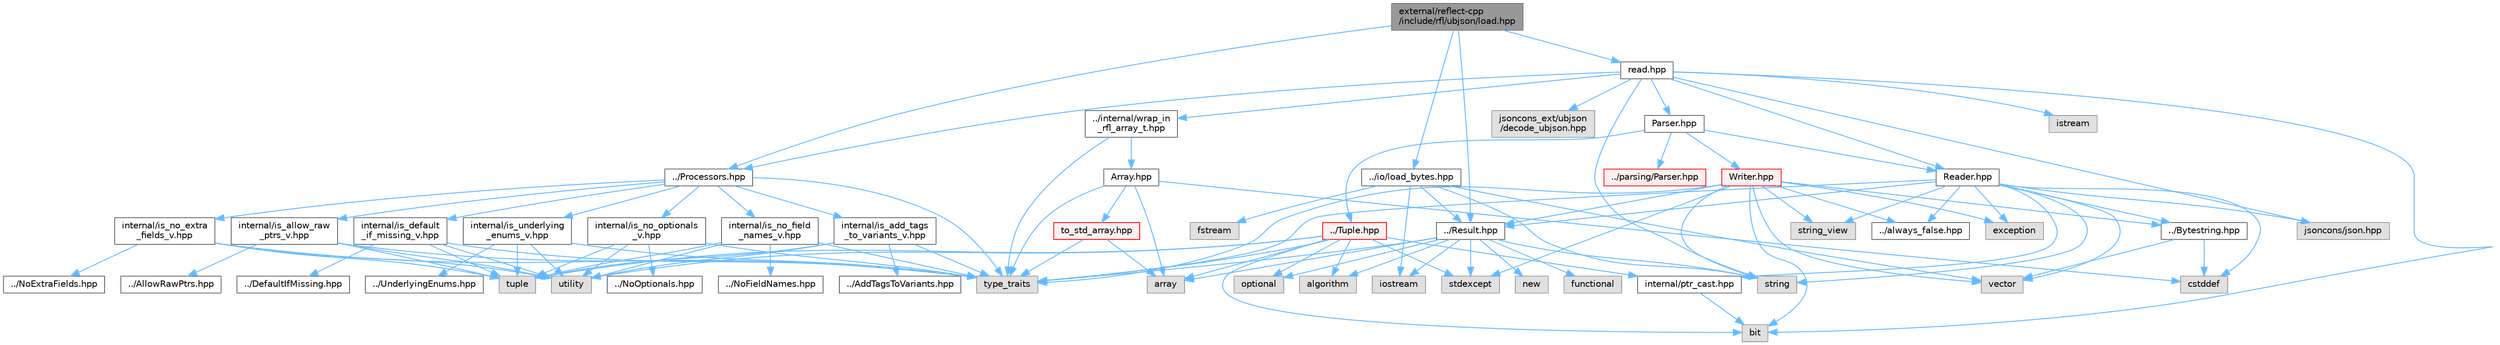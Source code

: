 digraph "external/reflect-cpp/include/rfl/ubjson/load.hpp"
{
 // LATEX_PDF_SIZE
  bgcolor="transparent";
  edge [fontname=Helvetica,fontsize=10,labelfontname=Helvetica,labelfontsize=10];
  node [fontname=Helvetica,fontsize=10,shape=box,height=0.2,width=0.4];
  Node1 [id="Node000001",label="external/reflect-cpp\l/include/rfl/ubjson/load.hpp",height=0.2,width=0.4,color="gray40", fillcolor="grey60", style="filled", fontcolor="black",tooltip=" "];
  Node1 -> Node2 [id="edge1_Node000001_Node000002",color="steelblue1",style="solid",tooltip=" "];
  Node2 [id="Node000002",label="../Processors.hpp",height=0.2,width=0.4,color="grey40", fillcolor="white", style="filled",URL="$_processors_8hpp.html",tooltip=" "];
  Node2 -> Node3 [id="edge2_Node000002_Node000003",color="steelblue1",style="solid",tooltip=" "];
  Node3 [id="Node000003",label="type_traits",height=0.2,width=0.4,color="grey60", fillcolor="#E0E0E0", style="filled",tooltip=" "];
  Node2 -> Node4 [id="edge3_Node000002_Node000004",color="steelblue1",style="solid",tooltip=" "];
  Node4 [id="Node000004",label="internal/is_add_tags\l_to_variants_v.hpp",height=0.2,width=0.4,color="grey40", fillcolor="white", style="filled",URL="$is__add__tags__to__variants__v_8hpp.html",tooltip=" "];
  Node4 -> Node5 [id="edge4_Node000004_Node000005",color="steelblue1",style="solid",tooltip=" "];
  Node5 [id="Node000005",label="tuple",height=0.2,width=0.4,color="grey60", fillcolor="#E0E0E0", style="filled",tooltip=" "];
  Node4 -> Node3 [id="edge5_Node000004_Node000003",color="steelblue1",style="solid",tooltip=" "];
  Node4 -> Node6 [id="edge6_Node000004_Node000006",color="steelblue1",style="solid",tooltip=" "];
  Node6 [id="Node000006",label="utility",height=0.2,width=0.4,color="grey60", fillcolor="#E0E0E0", style="filled",tooltip=" "];
  Node4 -> Node7 [id="edge7_Node000004_Node000007",color="steelblue1",style="solid",tooltip=" "];
  Node7 [id="Node000007",label="../AddTagsToVariants.hpp",height=0.2,width=0.4,color="grey40", fillcolor="white", style="filled",URL="$_add_tags_to_variants_8hpp.html",tooltip=" "];
  Node2 -> Node8 [id="edge8_Node000002_Node000008",color="steelblue1",style="solid",tooltip=" "];
  Node8 [id="Node000008",label="internal/is_allow_raw\l_ptrs_v.hpp",height=0.2,width=0.4,color="grey40", fillcolor="white", style="filled",URL="$is__allow__raw__ptrs__v_8hpp.html",tooltip=" "];
  Node8 -> Node5 [id="edge9_Node000008_Node000005",color="steelblue1",style="solid",tooltip=" "];
  Node8 -> Node3 [id="edge10_Node000008_Node000003",color="steelblue1",style="solid",tooltip=" "];
  Node8 -> Node6 [id="edge11_Node000008_Node000006",color="steelblue1",style="solid",tooltip=" "];
  Node8 -> Node9 [id="edge12_Node000008_Node000009",color="steelblue1",style="solid",tooltip=" "];
  Node9 [id="Node000009",label="../AllowRawPtrs.hpp",height=0.2,width=0.4,color="grey40", fillcolor="white", style="filled",URL="$_allow_raw_ptrs_8hpp.html",tooltip=" "];
  Node2 -> Node10 [id="edge13_Node000002_Node000010",color="steelblue1",style="solid",tooltip=" "];
  Node10 [id="Node000010",label="internal/is_default\l_if_missing_v.hpp",height=0.2,width=0.4,color="grey40", fillcolor="white", style="filled",URL="$is__default__if__missing__v_8hpp.html",tooltip=" "];
  Node10 -> Node5 [id="edge14_Node000010_Node000005",color="steelblue1",style="solid",tooltip=" "];
  Node10 -> Node3 [id="edge15_Node000010_Node000003",color="steelblue1",style="solid",tooltip=" "];
  Node10 -> Node6 [id="edge16_Node000010_Node000006",color="steelblue1",style="solid",tooltip=" "];
  Node10 -> Node11 [id="edge17_Node000010_Node000011",color="steelblue1",style="solid",tooltip=" "];
  Node11 [id="Node000011",label="../DefaultIfMissing.hpp",height=0.2,width=0.4,color="grey40", fillcolor="white", style="filled",URL="$_default_if_missing_8hpp.html",tooltip=" "];
  Node2 -> Node12 [id="edge18_Node000002_Node000012",color="steelblue1",style="solid",tooltip=" "];
  Node12 [id="Node000012",label="internal/is_no_extra\l_fields_v.hpp",height=0.2,width=0.4,color="grey40", fillcolor="white", style="filled",URL="$is__no__extra__fields__v_8hpp.html",tooltip=" "];
  Node12 -> Node5 [id="edge19_Node000012_Node000005",color="steelblue1",style="solid",tooltip=" "];
  Node12 -> Node3 [id="edge20_Node000012_Node000003",color="steelblue1",style="solid",tooltip=" "];
  Node12 -> Node6 [id="edge21_Node000012_Node000006",color="steelblue1",style="solid",tooltip=" "];
  Node12 -> Node13 [id="edge22_Node000012_Node000013",color="steelblue1",style="solid",tooltip=" "];
  Node13 [id="Node000013",label="../NoExtraFields.hpp",height=0.2,width=0.4,color="grey40", fillcolor="white", style="filled",URL="$_no_extra_fields_8hpp.html",tooltip=" "];
  Node2 -> Node14 [id="edge23_Node000002_Node000014",color="steelblue1",style="solid",tooltip=" "];
  Node14 [id="Node000014",label="internal/is_no_field\l_names_v.hpp",height=0.2,width=0.4,color="grey40", fillcolor="white", style="filled",URL="$is__no__field__names__v_8hpp.html",tooltip=" "];
  Node14 -> Node5 [id="edge24_Node000014_Node000005",color="steelblue1",style="solid",tooltip=" "];
  Node14 -> Node3 [id="edge25_Node000014_Node000003",color="steelblue1",style="solid",tooltip=" "];
  Node14 -> Node6 [id="edge26_Node000014_Node000006",color="steelblue1",style="solid",tooltip=" "];
  Node14 -> Node15 [id="edge27_Node000014_Node000015",color="steelblue1",style="solid",tooltip=" "];
  Node15 [id="Node000015",label="../NoFieldNames.hpp",height=0.2,width=0.4,color="grey40", fillcolor="white", style="filled",URL="$_no_field_names_8hpp.html",tooltip=" "];
  Node2 -> Node16 [id="edge28_Node000002_Node000016",color="steelblue1",style="solid",tooltip=" "];
  Node16 [id="Node000016",label="internal/is_no_optionals\l_v.hpp",height=0.2,width=0.4,color="grey40", fillcolor="white", style="filled",URL="$is__no__optionals__v_8hpp.html",tooltip=" "];
  Node16 -> Node5 [id="edge29_Node000016_Node000005",color="steelblue1",style="solid",tooltip=" "];
  Node16 -> Node3 [id="edge30_Node000016_Node000003",color="steelblue1",style="solid",tooltip=" "];
  Node16 -> Node6 [id="edge31_Node000016_Node000006",color="steelblue1",style="solid",tooltip=" "];
  Node16 -> Node17 [id="edge32_Node000016_Node000017",color="steelblue1",style="solid",tooltip=" "];
  Node17 [id="Node000017",label="../NoOptionals.hpp",height=0.2,width=0.4,color="grey40", fillcolor="white", style="filled",URL="$_no_optionals_8hpp.html",tooltip=" "];
  Node2 -> Node18 [id="edge33_Node000002_Node000018",color="steelblue1",style="solid",tooltip=" "];
  Node18 [id="Node000018",label="internal/is_underlying\l_enums_v.hpp",height=0.2,width=0.4,color="grey40", fillcolor="white", style="filled",URL="$is__underlying__enums__v_8hpp.html",tooltip=" "];
  Node18 -> Node5 [id="edge34_Node000018_Node000005",color="steelblue1",style="solid",tooltip=" "];
  Node18 -> Node3 [id="edge35_Node000018_Node000003",color="steelblue1",style="solid",tooltip=" "];
  Node18 -> Node6 [id="edge36_Node000018_Node000006",color="steelblue1",style="solid",tooltip=" "];
  Node18 -> Node19 [id="edge37_Node000018_Node000019",color="steelblue1",style="solid",tooltip=" "];
  Node19 [id="Node000019",label="../UnderlyingEnums.hpp",height=0.2,width=0.4,color="grey40", fillcolor="white", style="filled",URL="$_underlying_enums_8hpp.html",tooltip=" "];
  Node1 -> Node20 [id="edge38_Node000001_Node000020",color="steelblue1",style="solid",tooltip=" "];
  Node20 [id="Node000020",label="../Result.hpp",height=0.2,width=0.4,color="grey40", fillcolor="white", style="filled",URL="$_result_8hpp.html",tooltip=" "];
  Node20 -> Node21 [id="edge39_Node000020_Node000021",color="steelblue1",style="solid",tooltip=" "];
  Node21 [id="Node000021",label="algorithm",height=0.2,width=0.4,color="grey60", fillcolor="#E0E0E0", style="filled",tooltip=" "];
  Node20 -> Node22 [id="edge40_Node000020_Node000022",color="steelblue1",style="solid",tooltip=" "];
  Node22 [id="Node000022",label="array",height=0.2,width=0.4,color="grey60", fillcolor="#E0E0E0", style="filled",tooltip=" "];
  Node20 -> Node23 [id="edge41_Node000020_Node000023",color="steelblue1",style="solid",tooltip=" "];
  Node23 [id="Node000023",label="functional",height=0.2,width=0.4,color="grey60", fillcolor="#E0E0E0", style="filled",tooltip=" "];
  Node20 -> Node24 [id="edge42_Node000020_Node000024",color="steelblue1",style="solid",tooltip=" "];
  Node24 [id="Node000024",label="iostream",height=0.2,width=0.4,color="grey60", fillcolor="#E0E0E0", style="filled",tooltip=" "];
  Node20 -> Node25 [id="edge43_Node000020_Node000025",color="steelblue1",style="solid",tooltip=" "];
  Node25 [id="Node000025",label="new",height=0.2,width=0.4,color="grey60", fillcolor="#E0E0E0", style="filled",tooltip=" "];
  Node20 -> Node26 [id="edge44_Node000020_Node000026",color="steelblue1",style="solid",tooltip=" "];
  Node26 [id="Node000026",label="optional",height=0.2,width=0.4,color="grey60", fillcolor="#E0E0E0", style="filled",tooltip=" "];
  Node20 -> Node27 [id="edge45_Node000020_Node000027",color="steelblue1",style="solid",tooltip=" "];
  Node27 [id="Node000027",label="stdexcept",height=0.2,width=0.4,color="grey60", fillcolor="#E0E0E0", style="filled",tooltip=" "];
  Node20 -> Node28 [id="edge46_Node000020_Node000028",color="steelblue1",style="solid",tooltip=" "];
  Node28 [id="Node000028",label="string",height=0.2,width=0.4,color="grey60", fillcolor="#E0E0E0", style="filled",tooltip=" "];
  Node20 -> Node3 [id="edge47_Node000020_Node000003",color="steelblue1",style="solid",tooltip=" "];
  Node1 -> Node29 [id="edge48_Node000001_Node000029",color="steelblue1",style="solid",tooltip=" "];
  Node29 [id="Node000029",label="../io/load_bytes.hpp",height=0.2,width=0.4,color="grey40", fillcolor="white", style="filled",URL="$load__bytes_8hpp.html",tooltip=" "];
  Node29 -> Node30 [id="edge49_Node000029_Node000030",color="steelblue1",style="solid",tooltip=" "];
  Node30 [id="Node000030",label="fstream",height=0.2,width=0.4,color="grey60", fillcolor="#E0E0E0", style="filled",tooltip=" "];
  Node29 -> Node24 [id="edge50_Node000029_Node000024",color="steelblue1",style="solid",tooltip=" "];
  Node29 -> Node28 [id="edge51_Node000029_Node000028",color="steelblue1",style="solid",tooltip=" "];
  Node29 -> Node31 [id="edge52_Node000029_Node000031",color="steelblue1",style="solid",tooltip=" "];
  Node31 [id="Node000031",label="vector",height=0.2,width=0.4,color="grey60", fillcolor="#E0E0E0", style="filled",tooltip=" "];
  Node29 -> Node20 [id="edge53_Node000029_Node000020",color="steelblue1",style="solid",tooltip=" "];
  Node1 -> Node32 [id="edge54_Node000001_Node000032",color="steelblue1",style="solid",tooltip=" "];
  Node32 [id="Node000032",label="read.hpp",height=0.2,width=0.4,color="grey40", fillcolor="white", style="filled",URL="$ubjson_2read_8hpp.html",tooltip=" "];
  Node32 -> Node33 [id="edge55_Node000032_Node000033",color="steelblue1",style="solid",tooltip=" "];
  Node33 [id="Node000033",label="bit",height=0.2,width=0.4,color="grey60", fillcolor="#E0E0E0", style="filled",tooltip=" "];
  Node32 -> Node34 [id="edge56_Node000032_Node000034",color="steelblue1",style="solid",tooltip=" "];
  Node34 [id="Node000034",label="istream",height=0.2,width=0.4,color="grey60", fillcolor="#E0E0E0", style="filled",tooltip=" "];
  Node32 -> Node35 [id="edge57_Node000032_Node000035",color="steelblue1",style="solid",tooltip=" "];
  Node35 [id="Node000035",label="jsoncons/json.hpp",height=0.2,width=0.4,color="grey60", fillcolor="#E0E0E0", style="filled",tooltip=" "];
  Node32 -> Node36 [id="edge58_Node000032_Node000036",color="steelblue1",style="solid",tooltip=" "];
  Node36 [id="Node000036",label="jsoncons_ext/ubjson\l/decode_ubjson.hpp",height=0.2,width=0.4,color="grey60", fillcolor="#E0E0E0", style="filled",tooltip=" "];
  Node32 -> Node28 [id="edge59_Node000032_Node000028",color="steelblue1",style="solid",tooltip=" "];
  Node32 -> Node2 [id="edge60_Node000032_Node000002",color="steelblue1",style="solid",tooltip=" "];
  Node32 -> Node37 [id="edge61_Node000032_Node000037",color="steelblue1",style="solid",tooltip=" "];
  Node37 [id="Node000037",label="../internal/wrap_in\l_rfl_array_t.hpp",height=0.2,width=0.4,color="grey40", fillcolor="white", style="filled",URL="$wrap__in__rfl__array__t_8hpp.html",tooltip=" "];
  Node37 -> Node3 [id="edge62_Node000037_Node000003",color="steelblue1",style="solid",tooltip=" "];
  Node37 -> Node38 [id="edge63_Node000037_Node000038",color="steelblue1",style="solid",tooltip=" "];
  Node38 [id="Node000038",label="Array.hpp",height=0.2,width=0.4,color="grey40", fillcolor="white", style="filled",URL="$_array_8hpp.html",tooltip=" "];
  Node38 -> Node22 [id="edge64_Node000038_Node000022",color="steelblue1",style="solid",tooltip=" "];
  Node38 -> Node39 [id="edge65_Node000038_Node000039",color="steelblue1",style="solid",tooltip=" "];
  Node39 [id="Node000039",label="cstddef",height=0.2,width=0.4,color="grey60", fillcolor="#E0E0E0", style="filled",tooltip=" "];
  Node38 -> Node3 [id="edge66_Node000038_Node000003",color="steelblue1",style="solid",tooltip=" "];
  Node38 -> Node40 [id="edge67_Node000038_Node000040",color="steelblue1",style="solid",tooltip=" "];
  Node40 [id="Node000040",label="to_std_array.hpp",height=0.2,width=0.4,color="red", fillcolor="#FFF0F0", style="filled",URL="$to__std__array_8hpp.html",tooltip=" "];
  Node40 -> Node22 [id="edge68_Node000040_Node000022",color="steelblue1",style="solid",tooltip=" "];
  Node40 -> Node3 [id="edge69_Node000040_Node000003",color="steelblue1",style="solid",tooltip=" "];
  Node32 -> Node42 [id="edge70_Node000032_Node000042",color="steelblue1",style="solid",tooltip=" "];
  Node42 [id="Node000042",label="Parser.hpp",height=0.2,width=0.4,color="grey40", fillcolor="white", style="filled",URL="$ubjson_2_parser_8hpp.html",tooltip=" "];
  Node42 -> Node43 [id="edge71_Node000042_Node000043",color="steelblue1",style="solid",tooltip=" "];
  Node43 [id="Node000043",label="../Tuple.hpp",height=0.2,width=0.4,color="red", fillcolor="#FFF0F0", style="filled",URL="$_tuple_8hpp.html",tooltip=" "];
  Node43 -> Node21 [id="edge72_Node000043_Node000021",color="steelblue1",style="solid",tooltip=" "];
  Node43 -> Node22 [id="edge73_Node000043_Node000022",color="steelblue1",style="solid",tooltip=" "];
  Node43 -> Node33 [id="edge74_Node000043_Node000033",color="steelblue1",style="solid",tooltip=" "];
  Node43 -> Node26 [id="edge75_Node000043_Node000026",color="steelblue1",style="solid",tooltip=" "];
  Node43 -> Node27 [id="edge76_Node000043_Node000027",color="steelblue1",style="solid",tooltip=" "];
  Node43 -> Node5 [id="edge77_Node000043_Node000005",color="steelblue1",style="solid",tooltip=" "];
  Node43 -> Node3 [id="edge78_Node000043_Node000003",color="steelblue1",style="solid",tooltip=" "];
  Node43 -> Node6 [id="edge79_Node000043_Node000006",color="steelblue1",style="solid",tooltip=" "];
  Node43 -> Node48 [id="edge80_Node000043_Node000048",color="steelblue1",style="solid",tooltip=" "];
  Node48 [id="Node000048",label="internal/ptr_cast.hpp",height=0.2,width=0.4,color="grey40", fillcolor="white", style="filled",URL="$ptr__cast_8hpp.html",tooltip=" "];
  Node48 -> Node33 [id="edge81_Node000048_Node000033",color="steelblue1",style="solid",tooltip=" "];
  Node42 -> Node50 [id="edge82_Node000042_Node000050",color="steelblue1",style="solid",tooltip=" "];
  Node50 [id="Node000050",label="../parsing/Parser.hpp",height=0.2,width=0.4,color="red", fillcolor="#FFF0F0", style="filled",URL="$parsing_2_parser_8hpp.html",tooltip=" "];
  Node42 -> Node250 [id="edge83_Node000042_Node000250",color="steelblue1",style="solid",tooltip=" "];
  Node250 [id="Node000250",label="Reader.hpp",height=0.2,width=0.4,color="grey40", fillcolor="white", style="filled",URL="$ubjson_2_reader_8hpp.html",tooltip=" "];
  Node250 -> Node39 [id="edge84_Node000250_Node000039",color="steelblue1",style="solid",tooltip=" "];
  Node250 -> Node251 [id="edge85_Node000250_Node000251",color="steelblue1",style="solid",tooltip=" "];
  Node251 [id="Node000251",label="exception",height=0.2,width=0.4,color="grey60", fillcolor="#E0E0E0", style="filled",tooltip=" "];
  Node250 -> Node35 [id="edge86_Node000250_Node000035",color="steelblue1",style="solid",tooltip=" "];
  Node250 -> Node28 [id="edge87_Node000250_Node000028",color="steelblue1",style="solid",tooltip=" "];
  Node250 -> Node56 [id="edge88_Node000250_Node000056",color="steelblue1",style="solid",tooltip=" "];
  Node56 [id="Node000056",label="string_view",height=0.2,width=0.4,color="grey60", fillcolor="#E0E0E0", style="filled",tooltip=" "];
  Node250 -> Node3 [id="edge89_Node000250_Node000003",color="steelblue1",style="solid",tooltip=" "];
  Node250 -> Node31 [id="edge90_Node000250_Node000031",color="steelblue1",style="solid",tooltip=" "];
  Node250 -> Node88 [id="edge91_Node000250_Node000088",color="steelblue1",style="solid",tooltip=" "];
  Node88 [id="Node000088",label="../Bytestring.hpp",height=0.2,width=0.4,color="grey40", fillcolor="white", style="filled",URL="$_bytestring_8hpp.html",tooltip=" "];
  Node88 -> Node39 [id="edge92_Node000088_Node000039",color="steelblue1",style="solid",tooltip=" "];
  Node88 -> Node31 [id="edge93_Node000088_Node000031",color="steelblue1",style="solid",tooltip=" "];
  Node250 -> Node20 [id="edge94_Node000250_Node000020",color="steelblue1",style="solid",tooltip=" "];
  Node250 -> Node54 [id="edge95_Node000250_Node000054",color="steelblue1",style="solid",tooltip=" "];
  Node54 [id="Node000054",label="../always_false.hpp",height=0.2,width=0.4,color="grey40", fillcolor="white", style="filled",URL="$always__false_8hpp.html",tooltip=" "];
  Node250 -> Node48 [id="edge96_Node000250_Node000048",color="steelblue1",style="solid",tooltip=" "];
  Node42 -> Node252 [id="edge97_Node000042_Node000252",color="steelblue1",style="solid",tooltip=" "];
  Node252 [id="Node000252",label="Writer.hpp",height=0.2,width=0.4,color="red", fillcolor="#FFF0F0", style="filled",URL="$ubjson_2_writer_8hpp.html",tooltip=" "];
  Node252 -> Node33 [id="edge98_Node000252_Node000033",color="steelblue1",style="solid",tooltip=" "];
  Node252 -> Node251 [id="edge99_Node000252_Node000251",color="steelblue1",style="solid",tooltip=" "];
  Node252 -> Node27 [id="edge100_Node000252_Node000027",color="steelblue1",style="solid",tooltip=" "];
  Node252 -> Node28 [id="edge101_Node000252_Node000028",color="steelblue1",style="solid",tooltip=" "];
  Node252 -> Node56 [id="edge102_Node000252_Node000056",color="steelblue1",style="solid",tooltip=" "];
  Node252 -> Node3 [id="edge103_Node000252_Node000003",color="steelblue1",style="solid",tooltip=" "];
  Node252 -> Node31 [id="edge104_Node000252_Node000031",color="steelblue1",style="solid",tooltip=" "];
  Node252 -> Node88 [id="edge105_Node000252_Node000088",color="steelblue1",style="solid",tooltip=" "];
  Node252 -> Node20 [id="edge106_Node000252_Node000020",color="steelblue1",style="solid",tooltip=" "];
  Node252 -> Node54 [id="edge107_Node000252_Node000054",color="steelblue1",style="solid",tooltip=" "];
  Node32 -> Node250 [id="edge108_Node000032_Node000250",color="steelblue1",style="solid",tooltip=" "];
}

